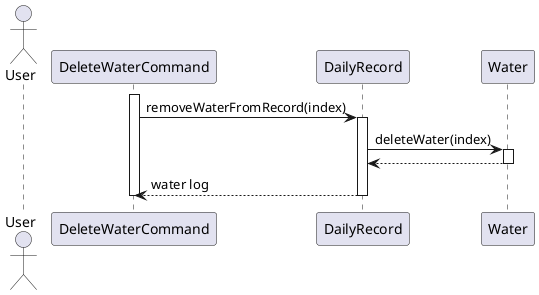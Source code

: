 @startuml
actor User
participant "DeleteWaterCommand" as DeleteCmd
participant "DailyRecord" as DailyRec

activate DeleteCmd
DeleteCmd -> DailyRec: removeWaterFromRecord(index)
activate DailyRec

DailyRec -> Water: deleteWater(index)
activate Water
Water --> DailyRec
deactivate Water

DailyRec --> DeleteCmd: water log
deactivate DailyRec

deactivate DeleteCmd
@enduml
